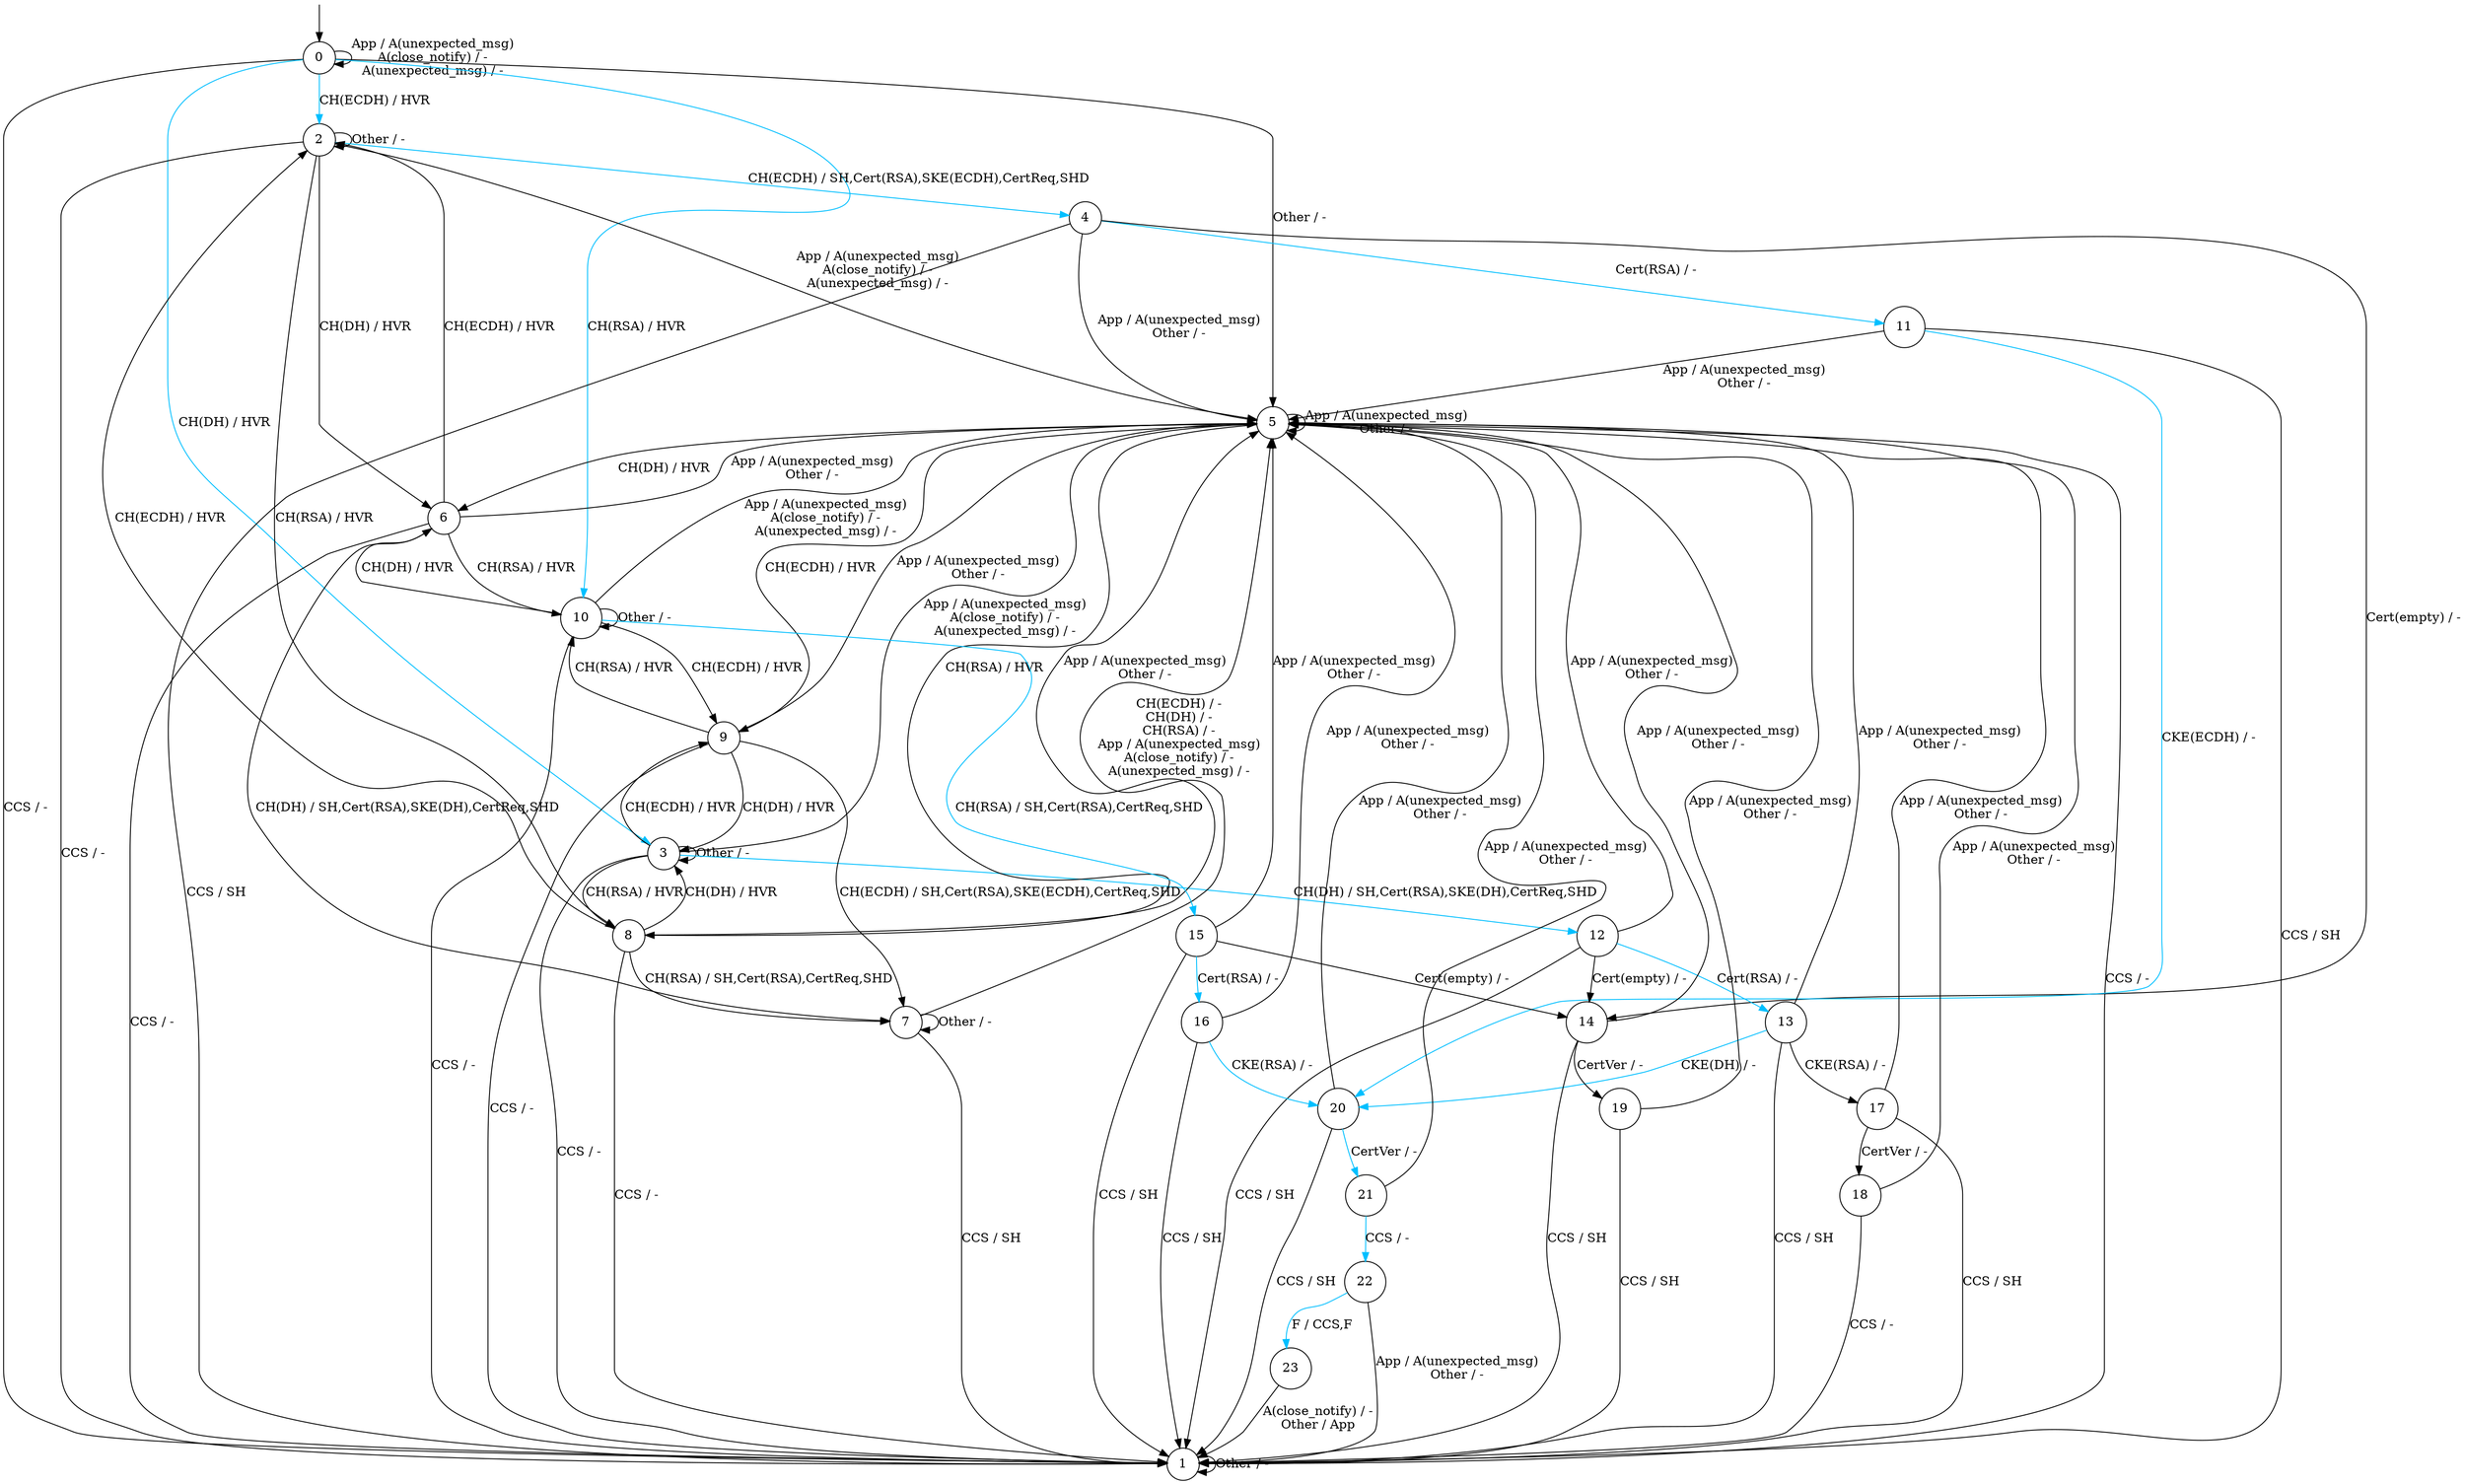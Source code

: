 digraph g {
s0 [label="0", shape="circle"];
s1 [label="1", shape="circle"];
s2 [label="2", shape="circle"];
s3 [label="3", shape="circle"];
s4 [label="4", shape="circle"];
s5 [label="5", shape="circle"];
s6 [label="6", shape="circle"];
s7 [label="7", shape="circle"];
s8 [label="8", shape="circle"];
s9 [label="9", shape="circle"];
s10 [label="10", shape="circle"];
s11 [label="11", shape="circle"];
s12 [label="12", shape="circle"];
s13 [label="13", shape="circle"];
s14 [label="14", shape="circle"];
s15 [label="15", shape="circle"];
s16 [label="16", shape="circle"];
s17 [label="17", shape="circle"];
s18 [label="18", shape="circle"];
s19 [label="19", shape="circle"];
s20 [label="20", shape="circle"];
s21 [label="21", shape="circle"];
s22 [label="22", shape="circle"];
s23 [label="23", shape="circle"];
s0 -> s2  [color="deepskyblue", label="CH(ECDH) / HVR"];
s0 -> s3  [color="deepskyblue", label="CH(DH) / HVR"];
s0 -> s10  [color="deepskyblue", label="CH(RSA) / HVR"];
s0 -> s1  [label="CCS / -"];
s0 -> s0  [label="App / A(unexpected_msg)
A(close_notify) / -
A(unexpected_msg) / -"];
s0 -> s5  [label="Other / -"];
s1 -> s1  [label="Other / -"];
s2 -> s4  [color="deepskyblue", label="CH(ECDH) / SH,Cert(RSA),SKE(ECDH),CertReq,SHD"];
s2 -> s6  [label="CH(DH) / HVR"];
s2 -> s8  [label="CH(RSA) / HVR"];
s2 -> s1  [label="CCS / -"];
s2 -> s5  [label="App / A(unexpected_msg)
A(close_notify) / -
A(unexpected_msg) / -"];
s2 -> s2  [label="Other / -"];
s3 -> s9  [label="CH(ECDH) / HVR"];
s3 -> s12  [color="deepskyblue", label="CH(DH) / SH,Cert(RSA),SKE(DH),CertReq,SHD"];
s3 -> s8  [label="CH(RSA) / HVR"];
s3 -> s1  [label="CCS / -"];
s3 -> s5  [label="App / A(unexpected_msg)
A(close_notify) / -
A(unexpected_msg) / -"];
s3 -> s3  [label="Other / -"];
s4 -> s1  [label="CCS / SH"];
s4 -> s5  [label="App / A(unexpected_msg)
Other / -"];
s4 -> s11  [color="deepskyblue", label="Cert(RSA) / -"];
s4 -> s14  [label="Cert(empty) / -"];
s5 -> s9  [label="CH(ECDH) / HVR"];
s5 -> s6  [label="CH(DH) / HVR"];
s5 -> s8  [label="CH(RSA) / HVR"];
s5 -> s1  [label="CCS / -"];
s5 -> s5  [label="App / A(unexpected_msg)
Other / -"];
s6 -> s2  [label="CH(ECDH) / HVR"];
s6 -> s7  [label="CH(DH) / SH,Cert(RSA),SKE(DH),CertReq,SHD"];
s6 -> s10  [label="CH(RSA) / HVR"];
s6 -> s1  [label="CCS / -"];
s6 -> s5  [label="App / A(unexpected_msg)
Other / -"];
s7 -> s5  [label="CH(ECDH) / -
CH(DH) / -
CH(RSA) / -
App / A(unexpected_msg)
A(close_notify) / -
A(unexpected_msg) / -"];
s7 -> s1  [label="CCS / SH"];
s7 -> s7  [label="Other / -"];
s8 -> s2  [label="CH(ECDH) / HVR"];
s8 -> s3  [label="CH(DH) / HVR"];
s8 -> s7  [label="CH(RSA) / SH,Cert(RSA),CertReq,SHD"];
s8 -> s1  [label="CCS / -"];
s8 -> s5  [label="App / A(unexpected_msg)
Other / -"];
s9 -> s7  [label="CH(ECDH) / SH,Cert(RSA),SKE(ECDH),CertReq,SHD"];
s9 -> s3  [label="CH(DH) / HVR"];
s9 -> s10  [label="CH(RSA) / HVR"];
s9 -> s1  [label="CCS / -"];
s9 -> s5  [label="App / A(unexpected_msg)
Other / -"];
s10 -> s9  [label="CH(ECDH) / HVR"];
s10 -> s6  [label="CH(DH) / HVR"];
s10 -> s15  [color="deepskyblue", label="CH(RSA) / SH,Cert(RSA),CertReq,SHD"];
s10 -> s1  [label="CCS / -"];
s10 -> s5  [label="App / A(unexpected_msg)
A(close_notify) / -
A(unexpected_msg) / -"];
s10 -> s10  [label="Other / -"];
s11 -> s20  [color="deepskyblue", label="CKE(ECDH) / -"];
s11 -> s1  [label="CCS / SH"];
s11 -> s5  [label="App / A(unexpected_msg)
Other / -"];
s12 -> s1  [label="CCS / SH"];
s12 -> s5  [label="App / A(unexpected_msg)
Other / -"];
s12 -> s13  [color="deepskyblue", label="Cert(RSA) / -"];
s12 -> s14  [label="Cert(empty) / -"];
s13 -> s20  [color="deepskyblue", label="CKE(DH) / -"];
s13 -> s17  [label="CKE(RSA) / -"];
s13 -> s1  [label="CCS / SH"];
s13 -> s5  [label="App / A(unexpected_msg)
Other / -"];
s14 -> s1  [label="CCS / SH"];
s14 -> s5  [label="App / A(unexpected_msg)
Other / -"];
s14 -> s19  [label="CertVer / -"];
s15 -> s1  [label="CCS / SH"];
s15 -> s5  [label="App / A(unexpected_msg)
Other / -"];
s15 -> s16  [color="deepskyblue", label="Cert(RSA) / -"];
s15 -> s14  [label="Cert(empty) / -"];
s16 -> s20  [color="deepskyblue", label="CKE(RSA) / -"];
s16 -> s1  [label="CCS / SH"];
s16 -> s5  [label="App / A(unexpected_msg)
Other / -"];
s17 -> s1  [label="CCS / SH"];
s17 -> s5  [label="App / A(unexpected_msg)
Other / -"];
s17 -> s18  [label="CertVer / -"];
s18 -> s1  [label="CCS / -"];
s18 -> s5  [label="App / A(unexpected_msg)
Other / -"];
s19 -> s1  [label="CCS / SH"];
s19 -> s5  [label="App / A(unexpected_msg)
Other / -"];
s20 -> s1  [label="CCS / SH"];
s20 -> s5  [label="App / A(unexpected_msg)
Other / -"];
s20 -> s21  [color="deepskyblue", label="CertVer / -"];
s21 -> s22  [color="deepskyblue", label="CCS / -"];
s21 -> s5  [label="App / A(unexpected_msg)
Other / -"];
s22 -> s23  [color="deepskyblue", label="F / CCS,F"];
s22 -> s1  [label="App / A(unexpected_msg)
Other / -"];
s23 -> s1  [label="A(close_notify) / -
Other / App"];
__start0 [height="0", label="", shape="none", width="0"];
__start0 -> s0;
}
